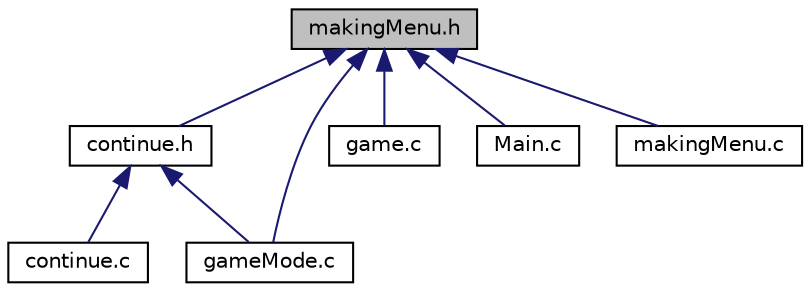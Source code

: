 digraph "makingMenu.h"
{
 // LATEX_PDF_SIZE
  edge [fontname="Helvetica",fontsize="10",labelfontname="Helvetica",labelfontsize="10"];
  node [fontname="Helvetica",fontsize="10",shape=record];
  Node4 [label="makingMenu.h",height=0.2,width=0.4,color="black", fillcolor="grey75", style="filled", fontcolor="black",tooltip="Contains declarations of functions used to make menus."];
  Node4 -> Node5 [dir="back",color="midnightblue",fontsize="10",style="solid",fontname="Helvetica"];
  Node5 [label="continue.h",height=0.2,width=0.4,color="black", fillcolor="white", style="filled",URL="$continue_8h.html",tooltip="Contains structures and function definitions needed for continuing ganme."];
  Node5 -> Node6 [dir="back",color="midnightblue",fontsize="10",style="solid",fontname="Helvetica"];
  Node6 [label="continue.c",height=0.2,width=0.4,color="black", fillcolor="white", style="filled",URL="$continue_8c.html",tooltip="Contains all functions used to continue saved game."];
  Node5 -> Node7 [dir="back",color="midnightblue",fontsize="10",style="solid",fontname="Helvetica"];
  Node7 [label="gameMode.c",height=0.2,width=0.4,color="black", fillcolor="white", style="filled",URL="$game_mode_8c.html",tooltip="Contains game loops for every game mode existing in game."];
  Node4 -> Node8 [dir="back",color="midnightblue",fontsize="10",style="solid",fontname="Helvetica"];
  Node8 [label="game.c",height=0.2,width=0.4,color="black", fillcolor="white", style="filled",URL="$game_8c.html",tooltip="Contains main functions for playing the game."];
  Node4 -> Node7 [dir="back",color="midnightblue",fontsize="10",style="solid",fontname="Helvetica"];
  Node4 -> Node9 [dir="back",color="midnightblue",fontsize="10",style="solid",fontname="Helvetica"];
  Node9 [label="Main.c",height=0.2,width=0.4,color="black", fillcolor="white", style="filled",URL="$_main_8c.html",tooltip=" "];
  Node4 -> Node10 [dir="back",color="midnightblue",fontsize="10",style="solid",fontname="Helvetica"];
  Node10 [label="makingMenu.c",height=0.2,width=0.4,color="black", fillcolor="white", style="filled",URL="$making_menu_8c.html",tooltip="Contains making menus for game and function definitions."];
}

